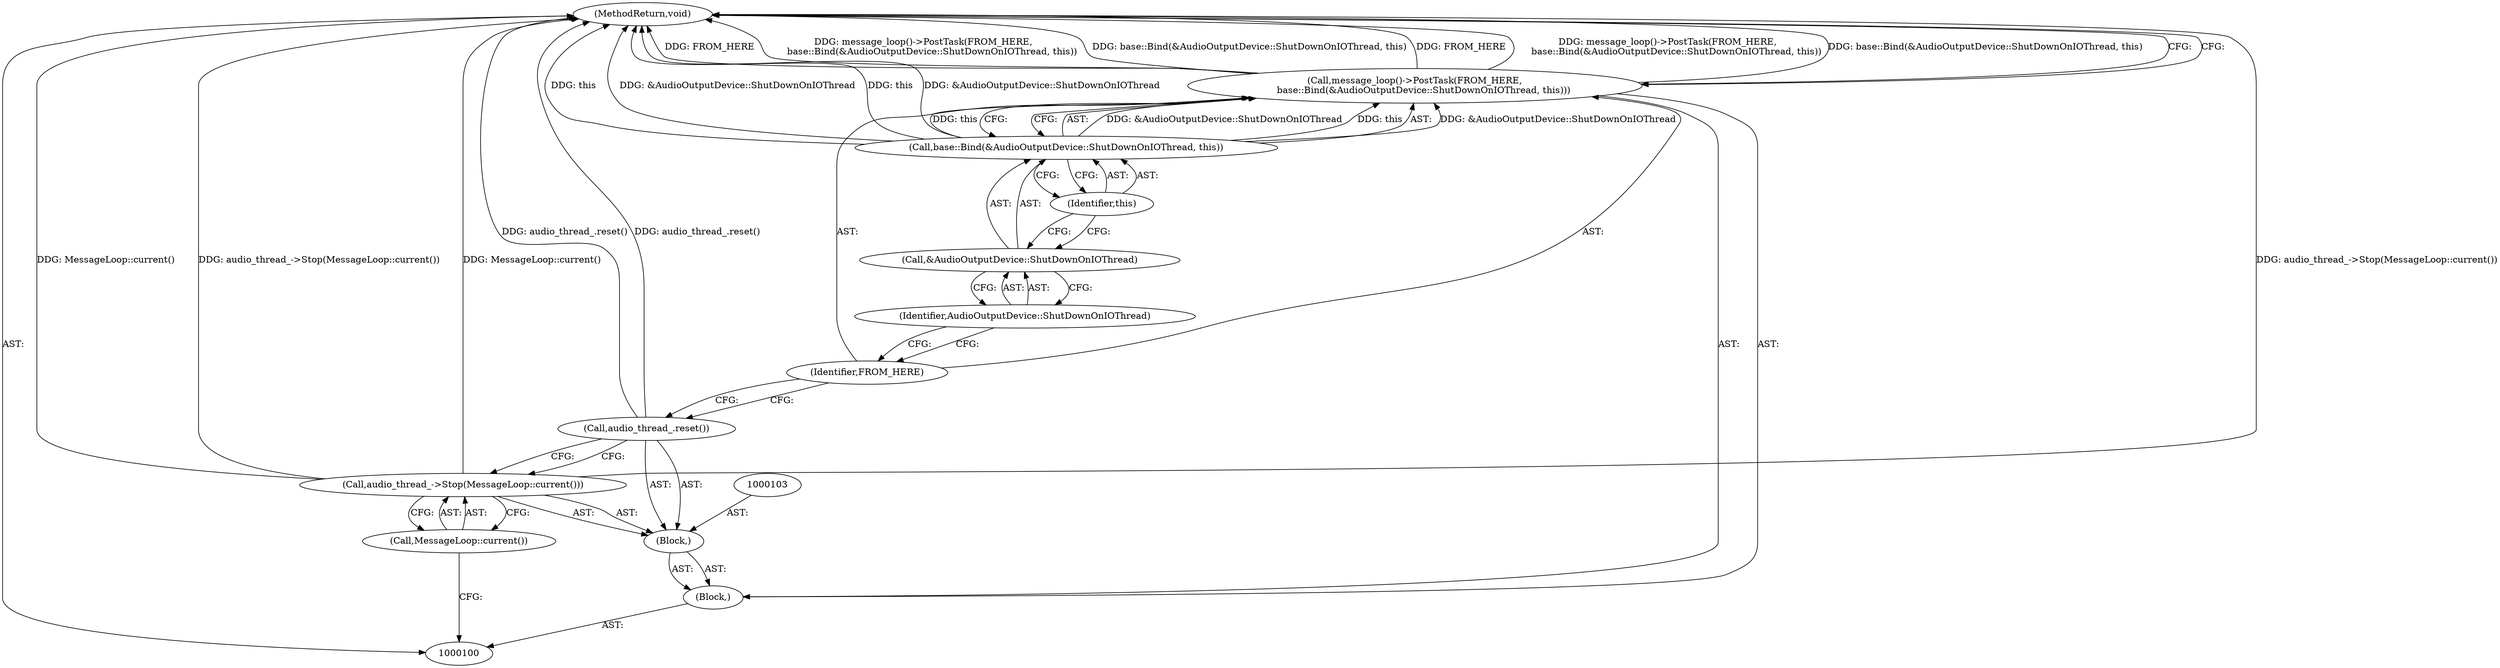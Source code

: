 digraph "1_Chrome_6d2aef28cb0b677af468ebf3e32a176a7c37086e_3" {
"1000113" [label="(MethodReturn,void)"];
"1000101" [label="(Block,)"];
"1000102" [label="(Block,)"];
"1000105" [label="(Call,MessageLoop::current())"];
"1000104" [label="(Call,audio_thread_->Stop(MessageLoop::current()))"];
"1000106" [label="(Call,audio_thread_.reset())"];
"1000108" [label="(Identifier,FROM_HERE)"];
"1000107" [label="(Call,message_loop()->PostTask(FROM_HERE,\n      base::Bind(&AudioOutputDevice::ShutDownOnIOThread, this)))"];
"1000110" [label="(Call,&AudioOutputDevice::ShutDownOnIOThread)"];
"1000111" [label="(Identifier,AudioOutputDevice::ShutDownOnIOThread)"];
"1000112" [label="(Identifier,this)"];
"1000109" [label="(Call,base::Bind(&AudioOutputDevice::ShutDownOnIOThread, this))"];
"1000113" -> "1000100"  [label="AST: "];
"1000113" -> "1000107"  [label="CFG: "];
"1000107" -> "1000113"  [label="DDG: FROM_HERE"];
"1000107" -> "1000113"  [label="DDG: message_loop()->PostTask(FROM_HERE,\n      base::Bind(&AudioOutputDevice::ShutDownOnIOThread, this))"];
"1000107" -> "1000113"  [label="DDG: base::Bind(&AudioOutputDevice::ShutDownOnIOThread, this)"];
"1000104" -> "1000113"  [label="DDG: audio_thread_->Stop(MessageLoop::current())"];
"1000104" -> "1000113"  [label="DDG: MessageLoop::current()"];
"1000109" -> "1000113"  [label="DDG: this"];
"1000109" -> "1000113"  [label="DDG: &AudioOutputDevice::ShutDownOnIOThread"];
"1000106" -> "1000113"  [label="DDG: audio_thread_.reset()"];
"1000101" -> "1000100"  [label="AST: "];
"1000102" -> "1000101"  [label="AST: "];
"1000107" -> "1000101"  [label="AST: "];
"1000102" -> "1000101"  [label="AST: "];
"1000103" -> "1000102"  [label="AST: "];
"1000104" -> "1000102"  [label="AST: "];
"1000106" -> "1000102"  [label="AST: "];
"1000105" -> "1000104"  [label="AST: "];
"1000105" -> "1000100"  [label="CFG: "];
"1000104" -> "1000105"  [label="CFG: "];
"1000104" -> "1000102"  [label="AST: "];
"1000104" -> "1000105"  [label="CFG: "];
"1000105" -> "1000104"  [label="AST: "];
"1000106" -> "1000104"  [label="CFG: "];
"1000104" -> "1000113"  [label="DDG: audio_thread_->Stop(MessageLoop::current())"];
"1000104" -> "1000113"  [label="DDG: MessageLoop::current()"];
"1000106" -> "1000102"  [label="AST: "];
"1000106" -> "1000104"  [label="CFG: "];
"1000108" -> "1000106"  [label="CFG: "];
"1000106" -> "1000113"  [label="DDG: audio_thread_.reset()"];
"1000108" -> "1000107"  [label="AST: "];
"1000108" -> "1000106"  [label="CFG: "];
"1000111" -> "1000108"  [label="CFG: "];
"1000107" -> "1000101"  [label="AST: "];
"1000107" -> "1000109"  [label="CFG: "];
"1000108" -> "1000107"  [label="AST: "];
"1000109" -> "1000107"  [label="AST: "];
"1000113" -> "1000107"  [label="CFG: "];
"1000107" -> "1000113"  [label="DDG: FROM_HERE"];
"1000107" -> "1000113"  [label="DDG: message_loop()->PostTask(FROM_HERE,\n      base::Bind(&AudioOutputDevice::ShutDownOnIOThread, this))"];
"1000107" -> "1000113"  [label="DDG: base::Bind(&AudioOutputDevice::ShutDownOnIOThread, this)"];
"1000109" -> "1000107"  [label="DDG: &AudioOutputDevice::ShutDownOnIOThread"];
"1000109" -> "1000107"  [label="DDG: this"];
"1000110" -> "1000109"  [label="AST: "];
"1000110" -> "1000111"  [label="CFG: "];
"1000111" -> "1000110"  [label="AST: "];
"1000112" -> "1000110"  [label="CFG: "];
"1000111" -> "1000110"  [label="AST: "];
"1000111" -> "1000108"  [label="CFG: "];
"1000110" -> "1000111"  [label="CFG: "];
"1000112" -> "1000109"  [label="AST: "];
"1000112" -> "1000110"  [label="CFG: "];
"1000109" -> "1000112"  [label="CFG: "];
"1000109" -> "1000107"  [label="AST: "];
"1000109" -> "1000112"  [label="CFG: "];
"1000110" -> "1000109"  [label="AST: "];
"1000112" -> "1000109"  [label="AST: "];
"1000107" -> "1000109"  [label="CFG: "];
"1000109" -> "1000113"  [label="DDG: this"];
"1000109" -> "1000113"  [label="DDG: &AudioOutputDevice::ShutDownOnIOThread"];
"1000109" -> "1000107"  [label="DDG: &AudioOutputDevice::ShutDownOnIOThread"];
"1000109" -> "1000107"  [label="DDG: this"];
}
